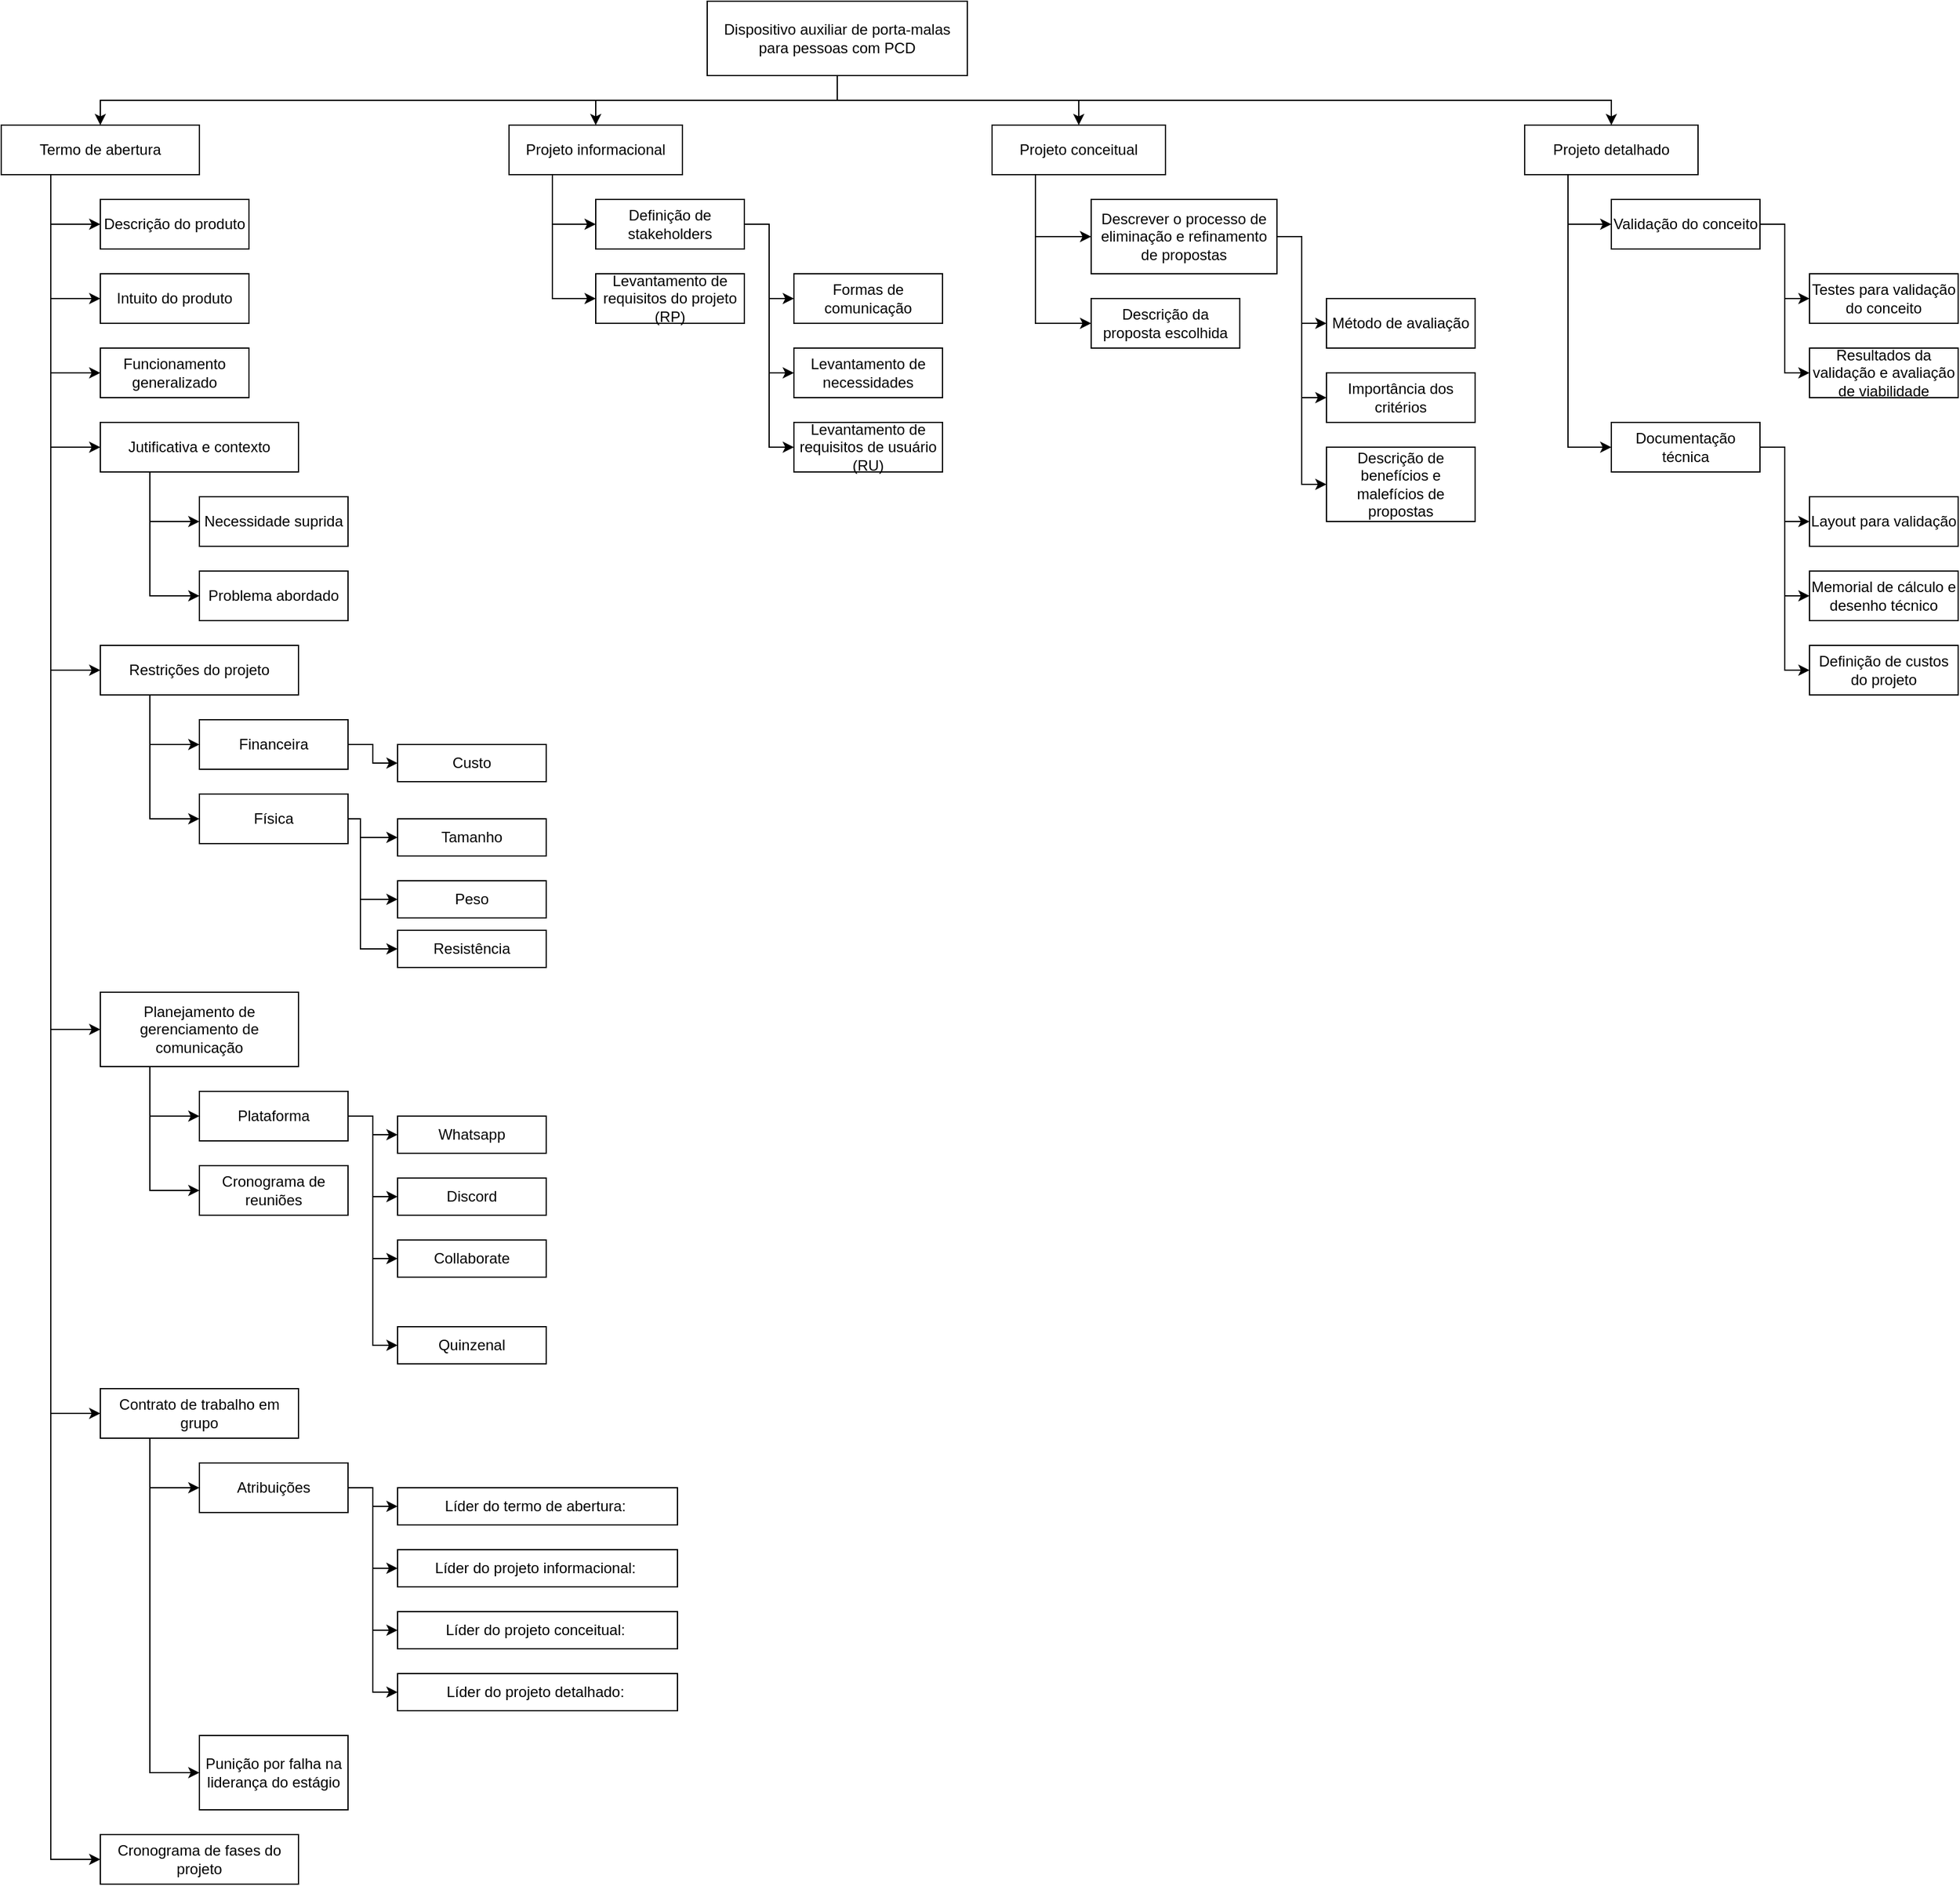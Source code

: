 <mxfile version="14.9.5" type="device"><diagram id="cGaEB9QIyGjnob6cqKqK" name="Page-1"><mxGraphModel dx="2315" dy="2153" grid="1" gridSize="10" guides="1" tooltips="1" connect="1" arrows="1" fold="1" page="1" pageScale="1" pageWidth="827" pageHeight="1169" math="0" shadow="0"><root><mxCell id="0"/><mxCell id="1" parent="0"/><mxCell id="pIqI4hhxK6P5TNMVG0u1-15" style="edgeStyle=orthogonalEdgeStyle;rounded=0;orthogonalLoop=1;jettySize=auto;html=1;exitX=0.5;exitY=1;exitDx=0;exitDy=0;entryX=0.5;entryY=0;entryDx=0;entryDy=0;" edge="1" parent="1" source="Mut9_exPNrcqAD4SReVK-1" target="pIqI4hhxK6P5TNMVG0u1-1"><mxGeometry relative="1" as="geometry"/></mxCell><mxCell id="pIqI4hhxK6P5TNMVG0u1-22" style="edgeStyle=orthogonalEdgeStyle;rounded=0;orthogonalLoop=1;jettySize=auto;html=1;exitX=0.5;exitY=1;exitDx=0;exitDy=0;entryX=0.5;entryY=0;entryDx=0;entryDy=0;" edge="1" parent="1" source="Mut9_exPNrcqAD4SReVK-1" target="pIqI4hhxK6P5TNMVG0u1-16"><mxGeometry relative="1" as="geometry"/></mxCell><mxCell id="pIqI4hhxK6P5TNMVG0u1-44" style="edgeStyle=orthogonalEdgeStyle;rounded=0;orthogonalLoop=1;jettySize=auto;html=1;exitX=0.5;exitY=1;exitDx=0;exitDy=0;entryX=0.5;entryY=0;entryDx=0;entryDy=0;" edge="1" parent="1" source="Mut9_exPNrcqAD4SReVK-1" target="pIqI4hhxK6P5TNMVG0u1-28"><mxGeometry relative="1" as="geometry"/></mxCell><mxCell id="pIqI4hhxK6P5TNMVG0u1-52" style="edgeStyle=orthogonalEdgeStyle;rounded=0;orthogonalLoop=1;jettySize=auto;html=1;exitX=0.5;exitY=1;exitDx=0;exitDy=0;entryX=0.5;entryY=0;entryDx=0;entryDy=0;" edge="1" parent="1" source="Mut9_exPNrcqAD4SReVK-1" target="Mut9_exPNrcqAD4SReVK-2"><mxGeometry relative="1" as="geometry"/></mxCell><mxCell id="Mut9_exPNrcqAD4SReVK-1" value="Dispositivo auxiliar de porta-malas para pessoas com PCD" style="rounded=0;whiteSpace=wrap;html=1;" parent="1" vertex="1"><mxGeometry x="380" y="-20" width="210" height="60" as="geometry"/></mxCell><mxCell id="Mut9_exPNrcqAD4SReVK-33" style="edgeStyle=orthogonalEdgeStyle;rounded=0;orthogonalLoop=1;jettySize=auto;html=1;exitX=0.25;exitY=1;exitDx=0;exitDy=0;entryX=0;entryY=0.5;entryDx=0;entryDy=0;" parent="1" source="Mut9_exPNrcqAD4SReVK-2" target="Mut9_exPNrcqAD4SReVK-3" edge="1"><mxGeometry relative="1" as="geometry"/></mxCell><mxCell id="Mut9_exPNrcqAD4SReVK-35" style="edgeStyle=orthogonalEdgeStyle;rounded=0;orthogonalLoop=1;jettySize=auto;html=1;exitX=0.25;exitY=1;exitDx=0;exitDy=0;entryX=0;entryY=0.5;entryDx=0;entryDy=0;" parent="1" source="Mut9_exPNrcqAD4SReVK-2" target="Mut9_exPNrcqAD4SReVK-4" edge="1"><mxGeometry relative="1" as="geometry"/></mxCell><mxCell id="Mut9_exPNrcqAD4SReVK-36" style="edgeStyle=orthogonalEdgeStyle;rounded=0;orthogonalLoop=1;jettySize=auto;html=1;exitX=0.25;exitY=1;exitDx=0;exitDy=0;entryX=0;entryY=0.5;entryDx=0;entryDy=0;" parent="1" source="Mut9_exPNrcqAD4SReVK-2" target="Mut9_exPNrcqAD4SReVK-5" edge="1"><mxGeometry relative="1" as="geometry"/></mxCell><mxCell id="pIqI4hhxK6P5TNMVG0u1-47" style="edgeStyle=orthogonalEdgeStyle;rounded=0;orthogonalLoop=1;jettySize=auto;html=1;exitX=0.25;exitY=1;exitDx=0;exitDy=0;entryX=0;entryY=0.5;entryDx=0;entryDy=0;" edge="1" parent="1" source="Mut9_exPNrcqAD4SReVK-2" target="Mut9_exPNrcqAD4SReVK-6"><mxGeometry relative="1" as="geometry"/></mxCell><mxCell id="pIqI4hhxK6P5TNMVG0u1-48" style="edgeStyle=orthogonalEdgeStyle;rounded=0;orthogonalLoop=1;jettySize=auto;html=1;exitX=0.25;exitY=1;exitDx=0;exitDy=0;entryX=0;entryY=0.5;entryDx=0;entryDy=0;" edge="1" parent="1" source="Mut9_exPNrcqAD4SReVK-2" target="Mut9_exPNrcqAD4SReVK-9"><mxGeometry relative="1" as="geometry"/></mxCell><mxCell id="pIqI4hhxK6P5TNMVG0u1-49" style="edgeStyle=orthogonalEdgeStyle;rounded=0;orthogonalLoop=1;jettySize=auto;html=1;exitX=0.25;exitY=1;exitDx=0;exitDy=0;entryX=0;entryY=0.5;entryDx=0;entryDy=0;" edge="1" parent="1" source="Mut9_exPNrcqAD4SReVK-2" target="Mut9_exPNrcqAD4SReVK-19"><mxGeometry relative="1" as="geometry"/></mxCell><mxCell id="pIqI4hhxK6P5TNMVG0u1-50" style="edgeStyle=orthogonalEdgeStyle;rounded=0;orthogonalLoop=1;jettySize=auto;html=1;exitX=0.25;exitY=1;exitDx=0;exitDy=0;entryX=0;entryY=0.5;entryDx=0;entryDy=0;" edge="1" parent="1" source="Mut9_exPNrcqAD4SReVK-2" target="Mut9_exPNrcqAD4SReVK-27"><mxGeometry relative="1" as="geometry"/></mxCell><mxCell id="pIqI4hhxK6P5TNMVG0u1-51" style="edgeStyle=orthogonalEdgeStyle;rounded=0;orthogonalLoop=1;jettySize=auto;html=1;exitX=0.25;exitY=1;exitDx=0;exitDy=0;entryX=0;entryY=0.5;entryDx=0;entryDy=0;" edge="1" parent="1" source="Mut9_exPNrcqAD4SReVK-2" target="pIqI4hhxK6P5TNMVG0u1-2"><mxGeometry relative="1" as="geometry"/></mxCell><mxCell id="Mut9_exPNrcqAD4SReVK-2" value="Termo de abertura" style="whiteSpace=wrap;html=1;" parent="1" vertex="1"><mxGeometry x="-190" y="80" width="160" height="40" as="geometry"/></mxCell><mxCell id="Mut9_exPNrcqAD4SReVK-3" value="Descrição do produto" style="whiteSpace=wrap;html=1;" parent="1" vertex="1"><mxGeometry x="-110" y="140" width="120" height="40" as="geometry"/></mxCell><mxCell id="Mut9_exPNrcqAD4SReVK-4" value="Intuito do produto" style="whiteSpace=wrap;html=1;" parent="1" vertex="1"><mxGeometry x="-110" y="200" width="120" height="40" as="geometry"/></mxCell><mxCell id="Mut9_exPNrcqAD4SReVK-5" value="Funcionamento generalizado" style="whiteSpace=wrap;html=1;" parent="1" vertex="1"><mxGeometry x="-110" y="260" width="120" height="40" as="geometry"/></mxCell><mxCell id="9cDt869nzG_Kjux2H31d-3" style="edgeStyle=orthogonalEdgeStyle;rounded=0;orthogonalLoop=1;jettySize=auto;html=1;exitX=0.25;exitY=1;exitDx=0;exitDy=0;entryX=0;entryY=0.5;entryDx=0;entryDy=0;" parent="1" source="Mut9_exPNrcqAD4SReVK-6" target="Mut9_exPNrcqAD4SReVK-7" edge="1"><mxGeometry relative="1" as="geometry"/></mxCell><mxCell id="9cDt869nzG_Kjux2H31d-4" style="edgeStyle=orthogonalEdgeStyle;rounded=0;orthogonalLoop=1;jettySize=auto;html=1;exitX=0.25;exitY=1;exitDx=0;exitDy=0;entryX=0;entryY=0.5;entryDx=0;entryDy=0;" parent="1" source="Mut9_exPNrcqAD4SReVK-6" target="Mut9_exPNrcqAD4SReVK-8" edge="1"><mxGeometry relative="1" as="geometry"/></mxCell><mxCell id="Mut9_exPNrcqAD4SReVK-6" value="Jutificativa e contexto" style="whiteSpace=wrap;html=1;" parent="1" vertex="1"><mxGeometry x="-110" y="320" width="160" height="40" as="geometry"/></mxCell><mxCell id="Mut9_exPNrcqAD4SReVK-7" value="Necessidade suprida" style="whiteSpace=wrap;html=1;" parent="1" vertex="1"><mxGeometry x="-30" y="380" width="120" height="40" as="geometry"/></mxCell><mxCell id="Mut9_exPNrcqAD4SReVK-8" value="Problema abordado" style="whiteSpace=wrap;html=1;" parent="1" vertex="1"><mxGeometry x="-30" y="440" width="120" height="40" as="geometry"/></mxCell><mxCell id="Mut9_exPNrcqAD4SReVK-54" style="edgeStyle=orthogonalEdgeStyle;rounded=0;orthogonalLoop=1;jettySize=auto;html=1;exitX=0.25;exitY=1;exitDx=0;exitDy=0;entryX=0;entryY=0.5;entryDx=0;entryDy=0;" parent="1" source="Mut9_exPNrcqAD4SReVK-9" target="Mut9_exPNrcqAD4SReVK-11" edge="1"><mxGeometry relative="1" as="geometry"/></mxCell><mxCell id="Mut9_exPNrcqAD4SReVK-55" style="edgeStyle=orthogonalEdgeStyle;rounded=0;orthogonalLoop=1;jettySize=auto;html=1;exitX=0.25;exitY=1;exitDx=0;exitDy=0;entryX=0;entryY=0.5;entryDx=0;entryDy=0;" parent="1" source="Mut9_exPNrcqAD4SReVK-9" target="Mut9_exPNrcqAD4SReVK-12" edge="1"><mxGeometry relative="1" as="geometry"/></mxCell><mxCell id="Mut9_exPNrcqAD4SReVK-9" value="Restrições do projeto" style="whiteSpace=wrap;html=1;" parent="1" vertex="1"><mxGeometry x="-110" y="500" width="160" height="40" as="geometry"/></mxCell><mxCell id="Mut9_exPNrcqAD4SReVK-46" style="edgeStyle=orthogonalEdgeStyle;rounded=0;orthogonalLoop=1;jettySize=auto;html=1;exitX=1;exitY=0.5;exitDx=0;exitDy=0;entryX=0;entryY=0.5;entryDx=0;entryDy=0;" parent="1" source="Mut9_exPNrcqAD4SReVK-11" target="Mut9_exPNrcqAD4SReVK-14" edge="1"><mxGeometry relative="1" as="geometry"><Array as="points"><mxPoint x="110" y="580"/><mxPoint x="110" y="595"/></Array></mxGeometry></mxCell><mxCell id="Mut9_exPNrcqAD4SReVK-11" value="Financeira" style="whiteSpace=wrap;html=1;" parent="1" vertex="1"><mxGeometry x="-30" y="560" width="120" height="40" as="geometry"/></mxCell><mxCell id="Mut9_exPNrcqAD4SReVK-47" style="edgeStyle=orthogonalEdgeStyle;rounded=0;orthogonalLoop=1;jettySize=auto;html=1;exitX=1;exitY=0.5;exitDx=0;exitDy=0;entryX=0;entryY=0.5;entryDx=0;entryDy=0;" parent="1" source="Mut9_exPNrcqAD4SReVK-12" target="Mut9_exPNrcqAD4SReVK-16" edge="1"><mxGeometry relative="1" as="geometry"><mxPoint x="110" y="660" as="targetPoint"/><Array as="points"><mxPoint x="100" y="640"/><mxPoint x="100" y="655"/></Array></mxGeometry></mxCell><mxCell id="Mut9_exPNrcqAD4SReVK-48" style="edgeStyle=orthogonalEdgeStyle;rounded=0;orthogonalLoop=1;jettySize=auto;html=1;exitX=1;exitY=0.5;exitDx=0;exitDy=0;entryX=0;entryY=0.5;entryDx=0;entryDy=0;" parent="1" source="Mut9_exPNrcqAD4SReVK-12" target="Mut9_exPNrcqAD4SReVK-17" edge="1"><mxGeometry relative="1" as="geometry"><mxPoint x="100" y="700" as="targetPoint"/><Array as="points"><mxPoint x="100" y="640"/><mxPoint x="100" y="705"/></Array></mxGeometry></mxCell><mxCell id="Mut9_exPNrcqAD4SReVK-49" style="edgeStyle=orthogonalEdgeStyle;rounded=0;orthogonalLoop=1;jettySize=auto;html=1;exitX=1;exitY=0.5;exitDx=0;exitDy=0;entryX=0;entryY=0.5;entryDx=0;entryDy=0;" parent="1" source="Mut9_exPNrcqAD4SReVK-12" target="Mut9_exPNrcqAD4SReVK-18" edge="1"><mxGeometry relative="1" as="geometry"><mxPoint x="100" y="750" as="targetPoint"/><Array as="points"><mxPoint x="100" y="640"/><mxPoint x="100" y="745"/></Array></mxGeometry></mxCell><mxCell id="Mut9_exPNrcqAD4SReVK-12" value="Física" style="whiteSpace=wrap;html=1;" parent="1" vertex="1"><mxGeometry x="-30" y="620" width="120" height="40" as="geometry"/></mxCell><mxCell id="Mut9_exPNrcqAD4SReVK-14" value="Custo" style="whiteSpace=wrap;html=1;" parent="1" vertex="1"><mxGeometry x="130" y="580" width="120" height="30" as="geometry"/></mxCell><mxCell id="Mut9_exPNrcqAD4SReVK-16" value="Tamanho" style="whiteSpace=wrap;html=1;" parent="1" vertex="1"><mxGeometry x="130" y="640" width="120" height="30" as="geometry"/></mxCell><mxCell id="Mut9_exPNrcqAD4SReVK-17" value="Peso" style="whiteSpace=wrap;html=1;" parent="1" vertex="1"><mxGeometry x="130" y="690" width="120" height="30" as="geometry"/></mxCell><mxCell id="Mut9_exPNrcqAD4SReVK-18" value="Resistência" style="whiteSpace=wrap;html=1;" parent="1" vertex="1"><mxGeometry x="130" y="730" width="120" height="30" as="geometry"/></mxCell><mxCell id="Mut9_exPNrcqAD4SReVK-56" style="edgeStyle=orthogonalEdgeStyle;rounded=0;orthogonalLoop=1;jettySize=auto;html=1;exitX=0.25;exitY=1;exitDx=0;exitDy=0;entryX=0;entryY=0.5;entryDx=0;entryDy=0;" parent="1" source="Mut9_exPNrcqAD4SReVK-19" target="Mut9_exPNrcqAD4SReVK-21" edge="1"><mxGeometry relative="1" as="geometry"/></mxCell><mxCell id="Mut9_exPNrcqAD4SReVK-57" style="edgeStyle=orthogonalEdgeStyle;rounded=0;orthogonalLoop=1;jettySize=auto;html=1;exitX=0.25;exitY=1;exitDx=0;exitDy=0;entryX=0;entryY=0.5;entryDx=0;entryDy=0;" parent="1" source="Mut9_exPNrcqAD4SReVK-19" target="Mut9_exPNrcqAD4SReVK-25" edge="1"><mxGeometry relative="1" as="geometry"/></mxCell><mxCell id="Mut9_exPNrcqAD4SReVK-19" value="Planejamento de gerenciamento de comunicação" style="whiteSpace=wrap;html=1;" parent="1" vertex="1"><mxGeometry x="-110" y="780" width="160" height="60" as="geometry"/></mxCell><mxCell id="Mut9_exPNrcqAD4SReVK-50" style="edgeStyle=orthogonalEdgeStyle;rounded=0;orthogonalLoop=1;jettySize=auto;html=1;exitX=1;exitY=0.5;exitDx=0;exitDy=0;entryX=0;entryY=0.5;entryDx=0;entryDy=0;" parent="1" source="Mut9_exPNrcqAD4SReVK-21" target="Mut9_exPNrcqAD4SReVK-22" edge="1"><mxGeometry relative="1" as="geometry"><mxPoint x="110" y="900" as="targetPoint"/><Array as="points"><mxPoint x="110" y="880"/><mxPoint x="110" y="895"/></Array></mxGeometry></mxCell><mxCell id="Mut9_exPNrcqAD4SReVK-51" style="edgeStyle=orthogonalEdgeStyle;rounded=0;orthogonalLoop=1;jettySize=auto;html=1;exitX=1;exitY=0.5;exitDx=0;exitDy=0;entryX=0;entryY=0.5;entryDx=0;entryDy=0;" parent="1" source="Mut9_exPNrcqAD4SReVK-21" target="Mut9_exPNrcqAD4SReVK-26" edge="1"><mxGeometry relative="1" as="geometry"><Array as="points"><mxPoint x="110" y="880"/><mxPoint x="110" y="1065"/></Array></mxGeometry></mxCell><mxCell id="Mut9_exPNrcqAD4SReVK-52" style="edgeStyle=orthogonalEdgeStyle;rounded=0;orthogonalLoop=1;jettySize=auto;html=1;exitX=1;exitY=0.5;exitDx=0;exitDy=0;entryX=0;entryY=0.5;entryDx=0;entryDy=0;" parent="1" source="Mut9_exPNrcqAD4SReVK-21" target="Mut9_exPNrcqAD4SReVK-23" edge="1"><mxGeometry relative="1" as="geometry"><Array as="points"><mxPoint x="110" y="880"/><mxPoint x="110" y="945"/></Array></mxGeometry></mxCell><mxCell id="Mut9_exPNrcqAD4SReVK-53" style="edgeStyle=orthogonalEdgeStyle;rounded=0;orthogonalLoop=1;jettySize=auto;html=1;exitX=1;exitY=0.5;exitDx=0;exitDy=0;entryX=0;entryY=0.5;entryDx=0;entryDy=0;" parent="1" source="Mut9_exPNrcqAD4SReVK-21" target="Mut9_exPNrcqAD4SReVK-24" edge="1"><mxGeometry relative="1" as="geometry"><Array as="points"><mxPoint x="110" y="880"/><mxPoint x="110" y="995"/></Array></mxGeometry></mxCell><mxCell id="Mut9_exPNrcqAD4SReVK-21" value="Plataforma" style="whiteSpace=wrap;html=1;" parent="1" vertex="1"><mxGeometry x="-30" y="860" width="120" height="40" as="geometry"/></mxCell><mxCell id="Mut9_exPNrcqAD4SReVK-22" value="Whatsapp" style="whiteSpace=wrap;html=1;" parent="1" vertex="1"><mxGeometry x="130" y="880" width="120" height="30" as="geometry"/></mxCell><mxCell id="Mut9_exPNrcqAD4SReVK-23" value="Discord" style="whiteSpace=wrap;html=1;" parent="1" vertex="1"><mxGeometry x="130" y="930" width="120" height="30" as="geometry"/></mxCell><mxCell id="Mut9_exPNrcqAD4SReVK-24" value="Collaborate" style="whiteSpace=wrap;html=1;" parent="1" vertex="1"><mxGeometry x="130" y="980" width="120" height="30" as="geometry"/></mxCell><mxCell id="Mut9_exPNrcqAD4SReVK-25" value="Cronograma de reuniões" style="whiteSpace=wrap;html=1;" parent="1" vertex="1"><mxGeometry x="-30" y="920" width="120" height="40" as="geometry"/></mxCell><mxCell id="Mut9_exPNrcqAD4SReVK-26" value="Quinzenal" style="whiteSpace=wrap;html=1;" parent="1" vertex="1"><mxGeometry x="130" y="1050" width="120" height="30" as="geometry"/></mxCell><mxCell id="Mut9_exPNrcqAD4SReVK-45" style="edgeStyle=orthogonalEdgeStyle;rounded=0;orthogonalLoop=1;jettySize=auto;html=1;exitX=0.25;exitY=1;exitDx=0;exitDy=0;entryX=0;entryY=0.5;entryDx=0;entryDy=0;" parent="1" source="Mut9_exPNrcqAD4SReVK-27" target="Mut9_exPNrcqAD4SReVK-28" edge="1"><mxGeometry relative="1" as="geometry"/></mxCell><mxCell id="9cDt869nzG_Kjux2H31d-2" style="edgeStyle=orthogonalEdgeStyle;rounded=0;orthogonalLoop=1;jettySize=auto;html=1;exitX=0.25;exitY=1;exitDx=0;exitDy=0;entryX=0;entryY=0.5;entryDx=0;entryDy=0;" parent="1" source="Mut9_exPNrcqAD4SReVK-27" target="9cDt869nzG_Kjux2H31d-1" edge="1"><mxGeometry relative="1" as="geometry"/></mxCell><mxCell id="Mut9_exPNrcqAD4SReVK-27" value="Contrato de trabalho em grupo" style="whiteSpace=wrap;html=1;" parent="1" vertex="1"><mxGeometry x="-110" y="1100" width="160" height="40" as="geometry"/></mxCell><mxCell id="Mut9_exPNrcqAD4SReVK-58" style="edgeStyle=orthogonalEdgeStyle;rounded=0;orthogonalLoop=1;jettySize=auto;html=1;exitX=1;exitY=0.5;exitDx=0;exitDy=0;entryX=0;entryY=0.5;entryDx=0;entryDy=0;" parent="1" source="Mut9_exPNrcqAD4SReVK-28" target="Mut9_exPNrcqAD4SReVK-29" edge="1"><mxGeometry relative="1" as="geometry"/></mxCell><mxCell id="Mut9_exPNrcqAD4SReVK-59" style="edgeStyle=orthogonalEdgeStyle;rounded=0;orthogonalLoop=1;jettySize=auto;html=1;exitX=1;exitY=0.5;exitDx=0;exitDy=0;entryX=0;entryY=0.5;entryDx=0;entryDy=0;" parent="1" source="Mut9_exPNrcqAD4SReVK-28" target="Mut9_exPNrcqAD4SReVK-30" edge="1"><mxGeometry relative="1" as="geometry"/></mxCell><mxCell id="Mut9_exPNrcqAD4SReVK-60" style="edgeStyle=orthogonalEdgeStyle;rounded=0;orthogonalLoop=1;jettySize=auto;html=1;exitX=1;exitY=0.5;exitDx=0;exitDy=0;entryX=0;entryY=0.5;entryDx=0;entryDy=0;" parent="1" source="Mut9_exPNrcqAD4SReVK-28" target="Mut9_exPNrcqAD4SReVK-31" edge="1"><mxGeometry relative="1" as="geometry"/></mxCell><mxCell id="Mut9_exPNrcqAD4SReVK-61" style="edgeStyle=orthogonalEdgeStyle;rounded=0;orthogonalLoop=1;jettySize=auto;html=1;exitX=1;exitY=0.5;exitDx=0;exitDy=0;entryX=0;entryY=0.5;entryDx=0;entryDy=0;" parent="1" source="Mut9_exPNrcqAD4SReVK-28" target="Mut9_exPNrcqAD4SReVK-32" edge="1"><mxGeometry relative="1" as="geometry"/></mxCell><mxCell id="Mut9_exPNrcqAD4SReVK-28" value="Atribuições" style="whiteSpace=wrap;html=1;" parent="1" vertex="1"><mxGeometry x="-30" y="1160" width="120" height="40" as="geometry"/></mxCell><mxCell id="Mut9_exPNrcqAD4SReVK-29" value="Líder do termo de abertura:&amp;nbsp;" style="whiteSpace=wrap;html=1;" parent="1" vertex="1"><mxGeometry x="130" y="1180" width="226" height="30" as="geometry"/></mxCell><mxCell id="Mut9_exPNrcqAD4SReVK-30" value="Líder do projeto informacional:&amp;nbsp;" style="whiteSpace=wrap;html=1;" parent="1" vertex="1"><mxGeometry x="130" y="1230" width="226" height="30" as="geometry"/></mxCell><mxCell id="Mut9_exPNrcqAD4SReVK-31" value="Líder do projeto conceitual:&amp;nbsp;" style="whiteSpace=wrap;html=1;" parent="1" vertex="1"><mxGeometry x="130" y="1280" width="226" height="30" as="geometry"/></mxCell><mxCell id="Mut9_exPNrcqAD4SReVK-32" value="Líder do projeto detalhado:&amp;nbsp;" style="whiteSpace=wrap;html=1;" parent="1" vertex="1"><mxGeometry x="130" y="1330" width="226" height="30" as="geometry"/></mxCell><mxCell id="9cDt869nzG_Kjux2H31d-1" value="Punição por falha na liderança do estágio" style="whiteSpace=wrap;html=1;" parent="1" vertex="1"><mxGeometry x="-30" y="1380" width="120" height="60" as="geometry"/></mxCell><mxCell id="pIqI4hhxK6P5TNMVG0u1-13" style="edgeStyle=orthogonalEdgeStyle;rounded=0;orthogonalLoop=1;jettySize=auto;html=1;exitX=0.25;exitY=1;exitDx=0;exitDy=0;entryX=0;entryY=0.5;entryDx=0;entryDy=0;" edge="1" parent="1" source="pIqI4hhxK6P5TNMVG0u1-1" target="pIqI4hhxK6P5TNMVG0u1-4"><mxGeometry relative="1" as="geometry"/></mxCell><mxCell id="pIqI4hhxK6P5TNMVG0u1-14" style="edgeStyle=orthogonalEdgeStyle;rounded=0;orthogonalLoop=1;jettySize=auto;html=1;exitX=0.25;exitY=1;exitDx=0;exitDy=0;entryX=0;entryY=0.5;entryDx=0;entryDy=0;" edge="1" parent="1" source="pIqI4hhxK6P5TNMVG0u1-1" target="pIqI4hhxK6P5TNMVG0u1-9"><mxGeometry relative="1" as="geometry"/></mxCell><mxCell id="pIqI4hhxK6P5TNMVG0u1-1" value="Projeto informacional" style="whiteSpace=wrap;html=1;" vertex="1" parent="1"><mxGeometry x="220" y="80" width="140" height="40" as="geometry"/></mxCell><mxCell id="pIqI4hhxK6P5TNMVG0u1-2" value="Cronograma de fases do projeto" style="whiteSpace=wrap;html=1;" vertex="1" parent="1"><mxGeometry x="-110" y="1460" width="160" height="40" as="geometry"/></mxCell><mxCell id="pIqI4hhxK6P5TNMVG0u1-10" style="edgeStyle=orthogonalEdgeStyle;rounded=0;orthogonalLoop=1;jettySize=auto;html=1;exitX=1;exitY=0.5;exitDx=0;exitDy=0;entryX=0;entryY=0.5;entryDx=0;entryDy=0;" edge="1" parent="1" source="pIqI4hhxK6P5TNMVG0u1-4" target="pIqI4hhxK6P5TNMVG0u1-5"><mxGeometry relative="1" as="geometry"/></mxCell><mxCell id="pIqI4hhxK6P5TNMVG0u1-11" style="edgeStyle=orthogonalEdgeStyle;rounded=0;orthogonalLoop=1;jettySize=auto;html=1;exitX=1;exitY=0.5;exitDx=0;exitDy=0;entryX=0;entryY=0.5;entryDx=0;entryDy=0;" edge="1" parent="1" source="pIqI4hhxK6P5TNMVG0u1-4" target="pIqI4hhxK6P5TNMVG0u1-7"><mxGeometry relative="1" as="geometry"/></mxCell><mxCell id="pIqI4hhxK6P5TNMVG0u1-12" style="edgeStyle=orthogonalEdgeStyle;rounded=0;orthogonalLoop=1;jettySize=auto;html=1;exitX=1;exitY=0.5;exitDx=0;exitDy=0;entryX=0;entryY=0.5;entryDx=0;entryDy=0;" edge="1" parent="1" source="pIqI4hhxK6P5TNMVG0u1-4" target="pIqI4hhxK6P5TNMVG0u1-8"><mxGeometry relative="1" as="geometry"/></mxCell><mxCell id="pIqI4hhxK6P5TNMVG0u1-4" value="Definição de stakeholders" style="whiteSpace=wrap;html=1;" vertex="1" parent="1"><mxGeometry x="290" y="140" width="120" height="40" as="geometry"/></mxCell><mxCell id="pIqI4hhxK6P5TNMVG0u1-5" value="Formas de comunicação" style="whiteSpace=wrap;html=1;" vertex="1" parent="1"><mxGeometry x="450" y="200" width="120" height="40" as="geometry"/></mxCell><mxCell id="pIqI4hhxK6P5TNMVG0u1-7" value="Levantamento de necessidades" style="whiteSpace=wrap;html=1;" vertex="1" parent="1"><mxGeometry x="450" y="260" width="120" height="40" as="geometry"/></mxCell><mxCell id="pIqI4hhxK6P5TNMVG0u1-8" value="Levantamento de requisitos de usuário (RU)" style="whiteSpace=wrap;html=1;" vertex="1" parent="1"><mxGeometry x="450" y="320" width="120" height="40" as="geometry"/></mxCell><mxCell id="pIqI4hhxK6P5TNMVG0u1-9" value="Levantamento de requisitos do projeto (RP)" style="whiteSpace=wrap;html=1;" vertex="1" parent="1"><mxGeometry x="290" y="200" width="120" height="40" as="geometry"/></mxCell><mxCell id="pIqI4hhxK6P5TNMVG0u1-23" style="edgeStyle=orthogonalEdgeStyle;rounded=0;orthogonalLoop=1;jettySize=auto;html=1;exitX=0.25;exitY=1;exitDx=0;exitDy=0;entryX=0;entryY=0.5;entryDx=0;entryDy=0;" edge="1" parent="1" source="pIqI4hhxK6P5TNMVG0u1-16" target="pIqI4hhxK6P5TNMVG0u1-17"><mxGeometry relative="1" as="geometry"/></mxCell><mxCell id="pIqI4hhxK6P5TNMVG0u1-24" style="edgeStyle=orthogonalEdgeStyle;rounded=0;orthogonalLoop=1;jettySize=auto;html=1;exitX=0.25;exitY=1;exitDx=0;exitDy=0;entryX=0;entryY=0.5;entryDx=0;entryDy=0;" edge="1" parent="1" source="pIqI4hhxK6P5TNMVG0u1-16" target="pIqI4hhxK6P5TNMVG0u1-21"><mxGeometry relative="1" as="geometry"/></mxCell><mxCell id="pIqI4hhxK6P5TNMVG0u1-16" value="Projeto conceitual" style="whiteSpace=wrap;html=1;" vertex="1" parent="1"><mxGeometry x="610" y="80" width="140" height="40" as="geometry"/></mxCell><mxCell id="pIqI4hhxK6P5TNMVG0u1-25" style="edgeStyle=orthogonalEdgeStyle;rounded=0;orthogonalLoop=1;jettySize=auto;html=1;exitX=1;exitY=0.5;exitDx=0;exitDy=0;entryX=0;entryY=0.5;entryDx=0;entryDy=0;" edge="1" parent="1" source="pIqI4hhxK6P5TNMVG0u1-17" target="pIqI4hhxK6P5TNMVG0u1-18"><mxGeometry relative="1" as="geometry"/></mxCell><mxCell id="pIqI4hhxK6P5TNMVG0u1-26" style="edgeStyle=orthogonalEdgeStyle;rounded=0;orthogonalLoop=1;jettySize=auto;html=1;exitX=1;exitY=0.5;exitDx=0;exitDy=0;entryX=0;entryY=0.5;entryDx=0;entryDy=0;" edge="1" parent="1" source="pIqI4hhxK6P5TNMVG0u1-17" target="pIqI4hhxK6P5TNMVG0u1-19"><mxGeometry relative="1" as="geometry"/></mxCell><mxCell id="pIqI4hhxK6P5TNMVG0u1-27" style="edgeStyle=orthogonalEdgeStyle;rounded=0;orthogonalLoop=1;jettySize=auto;html=1;exitX=1;exitY=0.5;exitDx=0;exitDy=0;entryX=0;entryY=0.5;entryDx=0;entryDy=0;" edge="1" parent="1" source="pIqI4hhxK6P5TNMVG0u1-17" target="pIqI4hhxK6P5TNMVG0u1-20"><mxGeometry relative="1" as="geometry"/></mxCell><mxCell id="pIqI4hhxK6P5TNMVG0u1-17" value="Descrever o processo de eliminação e refinamento de propostas" style="whiteSpace=wrap;html=1;" vertex="1" parent="1"><mxGeometry x="690" y="140" width="150" height="60" as="geometry"/></mxCell><mxCell id="pIqI4hhxK6P5TNMVG0u1-18" value="Método de avaliação" style="whiteSpace=wrap;html=1;" vertex="1" parent="1"><mxGeometry x="880" y="220" width="120" height="40" as="geometry"/></mxCell><mxCell id="pIqI4hhxK6P5TNMVG0u1-19" value="Importância dos critérios" style="whiteSpace=wrap;html=1;" vertex="1" parent="1"><mxGeometry x="880" y="280" width="120" height="40" as="geometry"/></mxCell><mxCell id="pIqI4hhxK6P5TNMVG0u1-20" value="Descrição de benefícios e malefícios de propostas" style="whiteSpace=wrap;html=1;" vertex="1" parent="1"><mxGeometry x="880" y="340" width="120" height="60" as="geometry"/></mxCell><mxCell id="pIqI4hhxK6P5TNMVG0u1-21" value="Descrição da proposta escolhida" style="whiteSpace=wrap;html=1;" vertex="1" parent="1"><mxGeometry x="690" y="220" width="120" height="40" as="geometry"/></mxCell><mxCell id="pIqI4hhxK6P5TNMVG0u1-31" style="edgeStyle=orthogonalEdgeStyle;rounded=0;orthogonalLoop=1;jettySize=auto;html=1;exitX=0.25;exitY=1;exitDx=0;exitDy=0;entryX=0;entryY=0.5;entryDx=0;entryDy=0;" edge="1" parent="1" source="pIqI4hhxK6P5TNMVG0u1-28" target="pIqI4hhxK6P5TNMVG0u1-29"><mxGeometry relative="1" as="geometry"/></mxCell><mxCell id="pIqI4hhxK6P5TNMVG0u1-32" style="edgeStyle=orthogonalEdgeStyle;rounded=0;orthogonalLoop=1;jettySize=auto;html=1;exitX=0.25;exitY=1;exitDx=0;exitDy=0;entryX=0;entryY=0.5;entryDx=0;entryDy=0;" edge="1" parent="1" source="pIqI4hhxK6P5TNMVG0u1-28" target="pIqI4hhxK6P5TNMVG0u1-30"><mxGeometry relative="1" as="geometry"/></mxCell><mxCell id="pIqI4hhxK6P5TNMVG0u1-28" value="Projeto detalhado" style="whiteSpace=wrap;html=1;" vertex="1" parent="1"><mxGeometry x="1040" y="80" width="140" height="40" as="geometry"/></mxCell><mxCell id="pIqI4hhxK6P5TNMVG0u1-34" style="edgeStyle=orthogonalEdgeStyle;rounded=0;orthogonalLoop=1;jettySize=auto;html=1;exitX=1;exitY=0.5;exitDx=0;exitDy=0;entryX=0;entryY=0.5;entryDx=0;entryDy=0;" edge="1" parent="1" source="pIqI4hhxK6P5TNMVG0u1-29" target="pIqI4hhxK6P5TNMVG0u1-33"><mxGeometry relative="1" as="geometry"/></mxCell><mxCell id="pIqI4hhxK6P5TNMVG0u1-37" style="edgeStyle=orthogonalEdgeStyle;rounded=0;orthogonalLoop=1;jettySize=auto;html=1;exitX=1;exitY=0.5;exitDx=0;exitDy=0;entryX=0;entryY=0.5;entryDx=0;entryDy=0;" edge="1" parent="1" source="pIqI4hhxK6P5TNMVG0u1-29" target="pIqI4hhxK6P5TNMVG0u1-36"><mxGeometry relative="1" as="geometry"/></mxCell><mxCell id="pIqI4hhxK6P5TNMVG0u1-29" value="Validação do conceito" style="whiteSpace=wrap;html=1;" vertex="1" parent="1"><mxGeometry x="1110" y="140" width="120" height="40" as="geometry"/></mxCell><mxCell id="pIqI4hhxK6P5TNMVG0u1-39" style="edgeStyle=orthogonalEdgeStyle;rounded=0;orthogonalLoop=1;jettySize=auto;html=1;exitX=1;exitY=0.5;exitDx=0;exitDy=0;entryX=0;entryY=0.5;entryDx=0;entryDy=0;" edge="1" parent="1" source="pIqI4hhxK6P5TNMVG0u1-30" target="pIqI4hhxK6P5TNMVG0u1-38"><mxGeometry relative="1" as="geometry"/></mxCell><mxCell id="pIqI4hhxK6P5TNMVG0u1-41" style="edgeStyle=orthogonalEdgeStyle;rounded=0;orthogonalLoop=1;jettySize=auto;html=1;exitX=1;exitY=0.5;exitDx=0;exitDy=0;entryX=0;entryY=0.5;entryDx=0;entryDy=0;" edge="1" parent="1" source="pIqI4hhxK6P5TNMVG0u1-30" target="pIqI4hhxK6P5TNMVG0u1-40"><mxGeometry relative="1" as="geometry"/></mxCell><mxCell id="pIqI4hhxK6P5TNMVG0u1-43" style="edgeStyle=orthogonalEdgeStyle;rounded=0;orthogonalLoop=1;jettySize=auto;html=1;exitX=1;exitY=0.5;exitDx=0;exitDy=0;entryX=0;entryY=0.5;entryDx=0;entryDy=0;" edge="1" parent="1" source="pIqI4hhxK6P5TNMVG0u1-30" target="pIqI4hhxK6P5TNMVG0u1-42"><mxGeometry relative="1" as="geometry"/></mxCell><mxCell id="pIqI4hhxK6P5TNMVG0u1-30" value="Documentação técnica" style="whiteSpace=wrap;html=1;" vertex="1" parent="1"><mxGeometry x="1110" y="320" width="120" height="40" as="geometry"/></mxCell><mxCell id="pIqI4hhxK6P5TNMVG0u1-33" value="Testes para validação do conceito" style="whiteSpace=wrap;html=1;" vertex="1" parent="1"><mxGeometry x="1270" y="200" width="120" height="40" as="geometry"/></mxCell><mxCell id="pIqI4hhxK6P5TNMVG0u1-36" value="Resultados da validação e avaliação de viabilidade" style="whiteSpace=wrap;html=1;" vertex="1" parent="1"><mxGeometry x="1270" y="260" width="120" height="40" as="geometry"/></mxCell><mxCell id="pIqI4hhxK6P5TNMVG0u1-38" value="Layout para validação" style="whiteSpace=wrap;html=1;" vertex="1" parent="1"><mxGeometry x="1270" y="380" width="120" height="40" as="geometry"/></mxCell><mxCell id="pIqI4hhxK6P5TNMVG0u1-40" value="Memorial de cálculo e desenho técnico" style="whiteSpace=wrap;html=1;" vertex="1" parent="1"><mxGeometry x="1270" y="440" width="120" height="40" as="geometry"/></mxCell><mxCell id="pIqI4hhxK6P5TNMVG0u1-42" value="Definição de custos do projeto" style="whiteSpace=wrap;html=1;" vertex="1" parent="1"><mxGeometry x="1270" y="500" width="120" height="40" as="geometry"/></mxCell></root></mxGraphModel></diagram></mxfile>